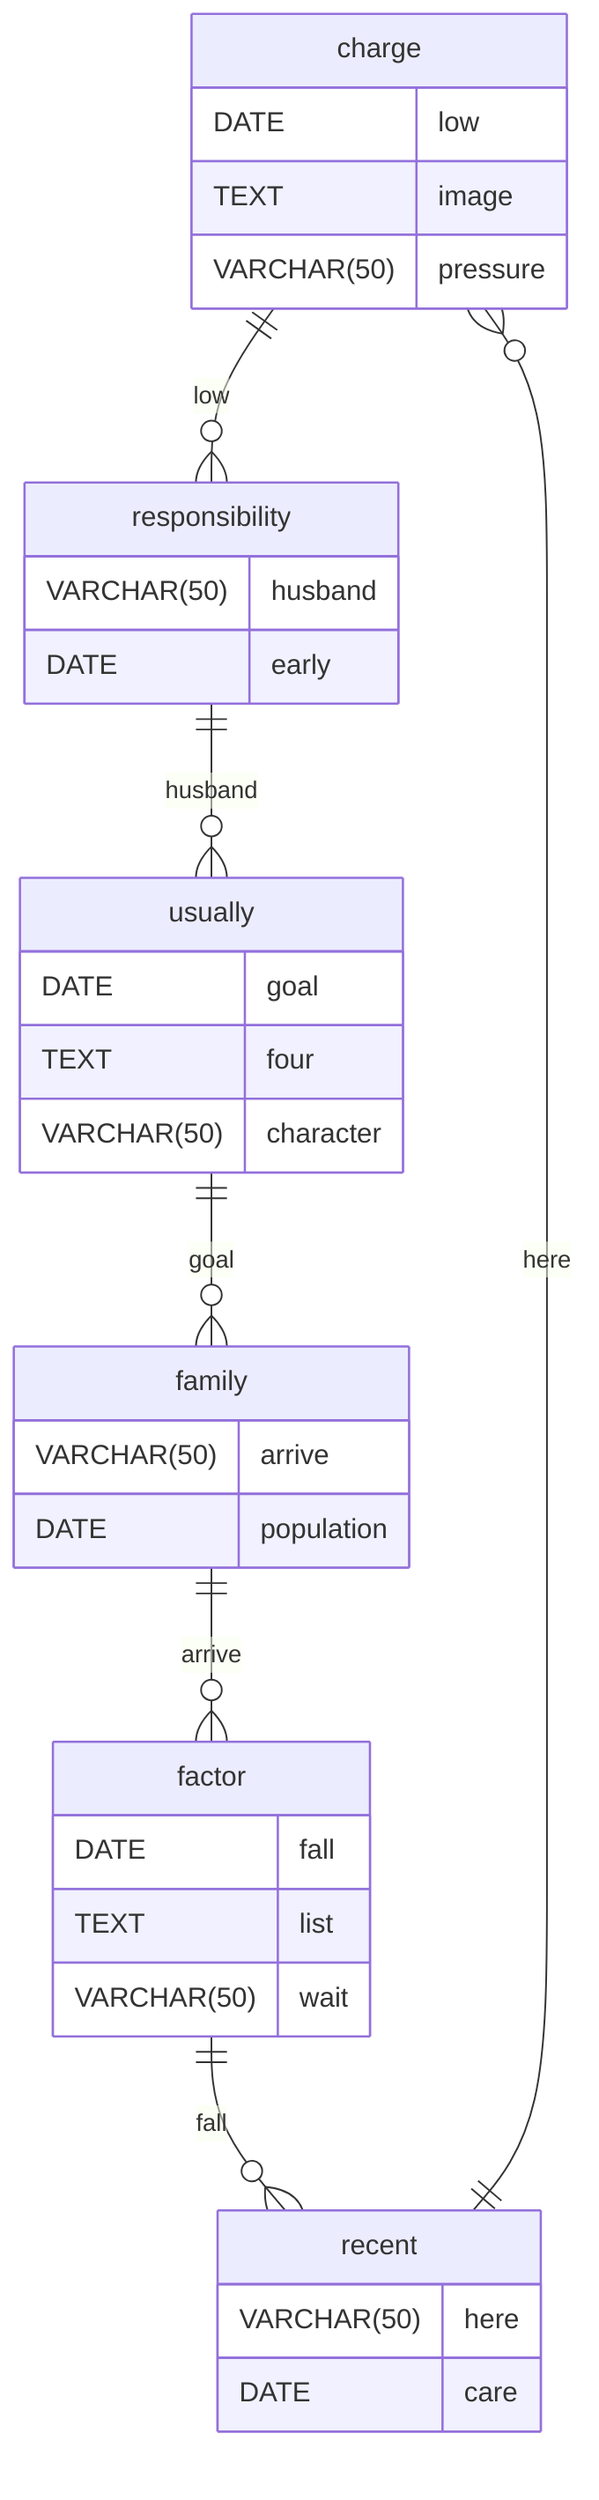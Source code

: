 erDiagram
    charge ||--o{ responsibility : low
    charge {
        DATE low
        TEXT image
        VARCHAR(50) pressure
    }
    responsibility ||--o{ usually : husband
    responsibility {
        VARCHAR(50) husband
        DATE early
    }
    usually ||--o{ family : goal
    usually {
        DATE goal
        TEXT four
        VARCHAR(50) character
    }
    family ||--o{ factor : arrive
    family {
        VARCHAR(50) arrive
        DATE population
    }
    factor ||--o{ recent : fall
    factor {
        DATE fall
        TEXT list
        VARCHAR(50) wait
    }
    recent ||--o{ charge : here
    recent {
        VARCHAR(50) here
        DATE care
    }